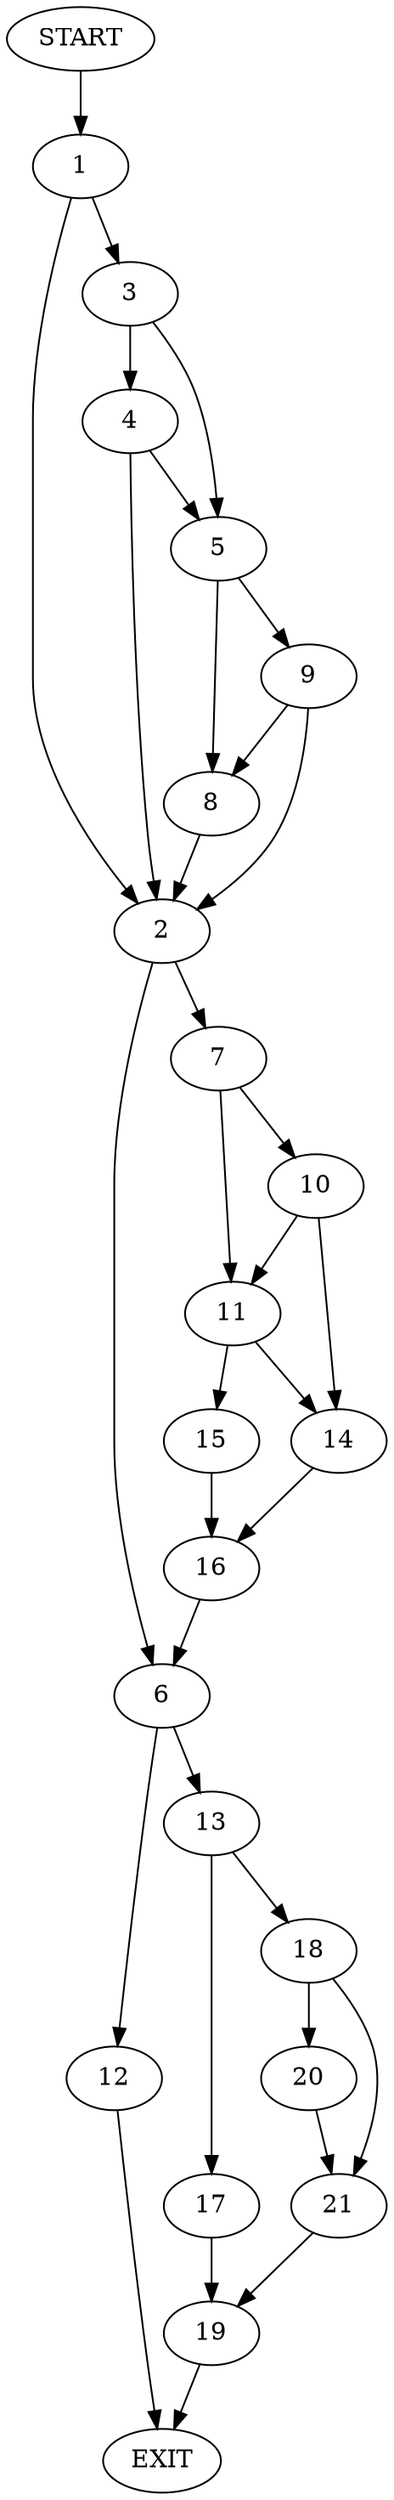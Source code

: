 digraph {
0 [label="START"]
22 [label="EXIT"]
0 -> 1
1 -> 2
1 -> 3
3 -> 4
3 -> 5
2 -> 6
2 -> 7
5 -> 8
5 -> 9
4 -> 2
4 -> 5
8 -> 2
9 -> 2
9 -> 8
7 -> 10
7 -> 11
6 -> 12
6 -> 13
10 -> 11
10 -> 14
11 -> 14
11 -> 15
14 -> 16
15 -> 16
16 -> 6
13 -> 17
13 -> 18
12 -> 22
17 -> 19
18 -> 20
18 -> 21
19 -> 22
21 -> 19
20 -> 21
}
